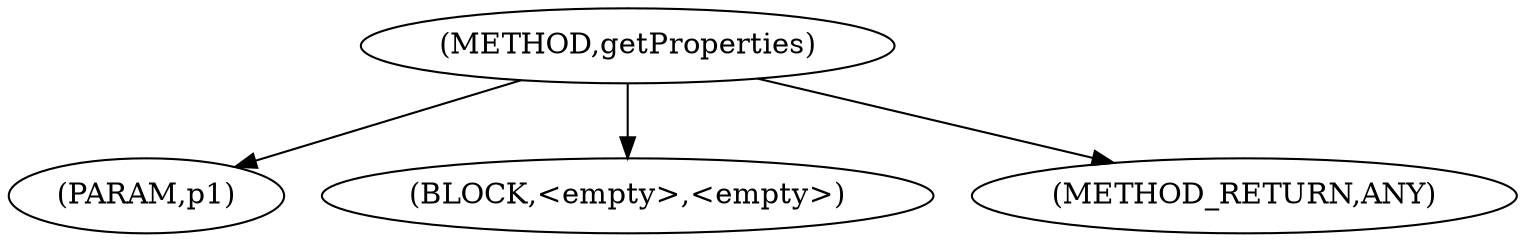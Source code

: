 digraph "getProperties" {  
"3584" [label = <(METHOD,getProperties)> ]
"3585" [label = <(PARAM,p1)> ]
"3586" [label = <(BLOCK,&lt;empty&gt;,&lt;empty&gt;)> ]
"3587" [label = <(METHOD_RETURN,ANY)> ]
  "3584" -> "3585" 
  "3584" -> "3586" 
  "3584" -> "3587" 
}

